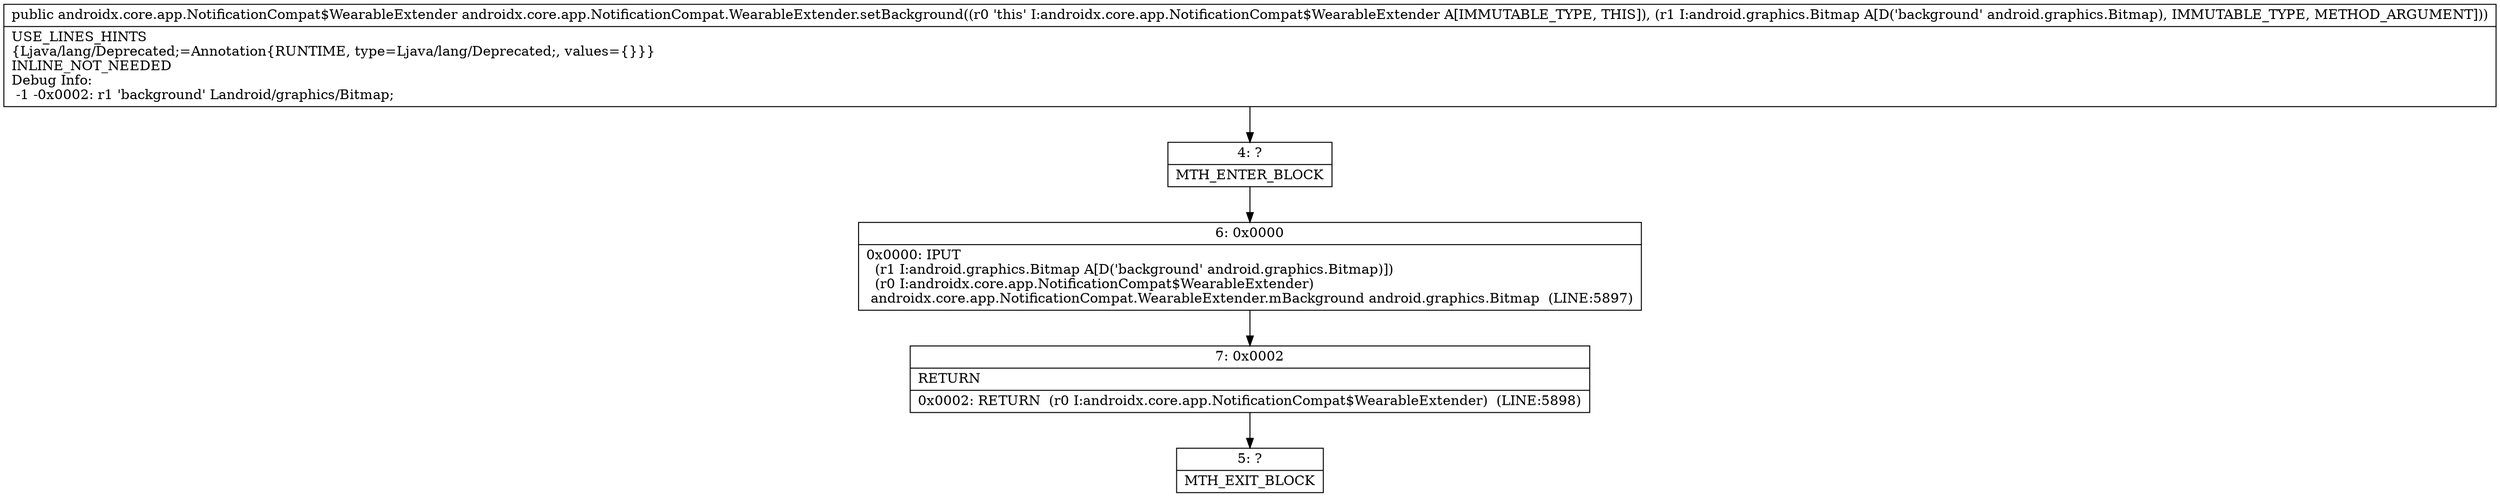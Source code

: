 digraph "CFG forandroidx.core.app.NotificationCompat.WearableExtender.setBackground(Landroid\/graphics\/Bitmap;)Landroidx\/core\/app\/NotificationCompat$WearableExtender;" {
Node_4 [shape=record,label="{4\:\ ?|MTH_ENTER_BLOCK\l}"];
Node_6 [shape=record,label="{6\:\ 0x0000|0x0000: IPUT  \l  (r1 I:android.graphics.Bitmap A[D('background' android.graphics.Bitmap)])\l  (r0 I:androidx.core.app.NotificationCompat$WearableExtender)\l androidx.core.app.NotificationCompat.WearableExtender.mBackground android.graphics.Bitmap  (LINE:5897)\l}"];
Node_7 [shape=record,label="{7\:\ 0x0002|RETURN\l|0x0002: RETURN  (r0 I:androidx.core.app.NotificationCompat$WearableExtender)  (LINE:5898)\l}"];
Node_5 [shape=record,label="{5\:\ ?|MTH_EXIT_BLOCK\l}"];
MethodNode[shape=record,label="{public androidx.core.app.NotificationCompat$WearableExtender androidx.core.app.NotificationCompat.WearableExtender.setBackground((r0 'this' I:androidx.core.app.NotificationCompat$WearableExtender A[IMMUTABLE_TYPE, THIS]), (r1 I:android.graphics.Bitmap A[D('background' android.graphics.Bitmap), IMMUTABLE_TYPE, METHOD_ARGUMENT]))  | USE_LINES_HINTS\l\{Ljava\/lang\/Deprecated;=Annotation\{RUNTIME, type=Ljava\/lang\/Deprecated;, values=\{\}\}\}\lINLINE_NOT_NEEDED\lDebug Info:\l  \-1 \-0x0002: r1 'background' Landroid\/graphics\/Bitmap;\l}"];
MethodNode -> Node_4;Node_4 -> Node_6;
Node_6 -> Node_7;
Node_7 -> Node_5;
}

